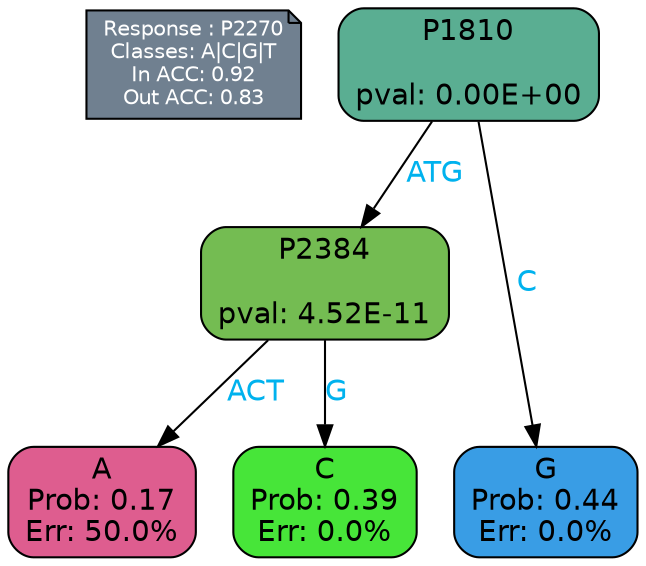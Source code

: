 digraph Tree {
node [shape=box, style="filled, rounded", color="black", fontname=helvetica] ;
graph [ranksep=equally, splines=polylines, bgcolor=transparent, dpi=600] ;
edge [fontname=helvetica] ;
LEGEND [label="Response : P2270
Classes: A|C|G|T
In ACC: 0.92
Out ACC: 0.83
",shape=note,align=left,style=filled,fillcolor="slategray",fontcolor="white",fontsize=10];1 [label="P1810

pval: 0.00E+00", fillcolor="#5aae92"] ;
2 [label="P2384

pval: 4.52E-11", fillcolor="#74bc52"] ;
3 [label="A
Prob: 0.17
Err: 50.0%", fillcolor="#de5d8f"] ;
4 [label="C
Prob: 0.39
Err: 0.0%", fillcolor="#47e539"] ;
5 [label="G
Prob: 0.44
Err: 0.0%", fillcolor="#399de5"] ;
1 -> 2 [label="ATG",fontcolor=deepskyblue2] ;
1 -> 5 [label="C",fontcolor=deepskyblue2] ;
2 -> 3 [label="ACT",fontcolor=deepskyblue2] ;
2 -> 4 [label="G",fontcolor=deepskyblue2] ;
{rank = same; 3;4;5;}{rank = same; LEGEND;1;}}